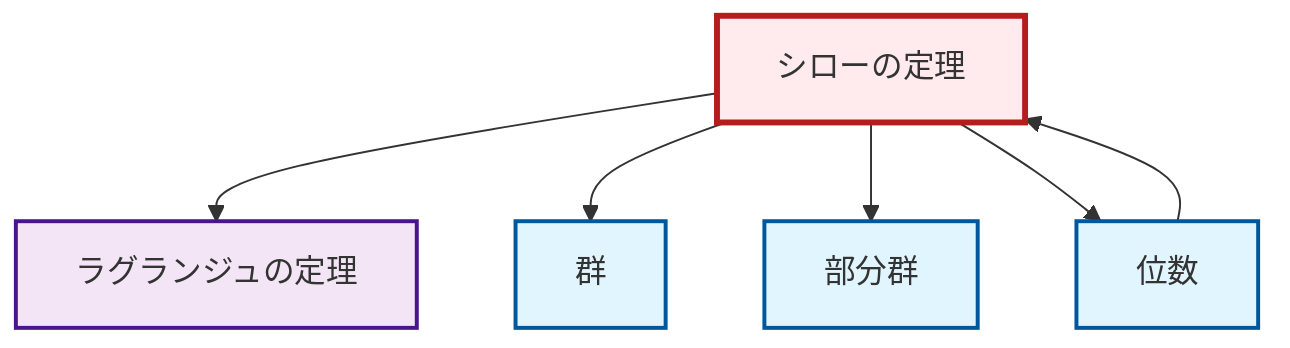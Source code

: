 graph TD
    classDef definition fill:#e1f5fe,stroke:#01579b,stroke-width:2px
    classDef theorem fill:#f3e5f5,stroke:#4a148c,stroke-width:2px
    classDef axiom fill:#fff3e0,stroke:#e65100,stroke-width:2px
    classDef example fill:#e8f5e9,stroke:#1b5e20,stroke-width:2px
    classDef current fill:#ffebee,stroke:#b71c1c,stroke-width:3px
    thm-sylow["シローの定理"]:::theorem
    thm-lagrange["ラグランジュの定理"]:::theorem
    def-order["位数"]:::definition
    def-subgroup["部分群"]:::definition
    def-group["群"]:::definition
    thm-sylow --> thm-lagrange
    thm-sylow --> def-group
    thm-sylow --> def-subgroup
    thm-sylow --> def-order
    def-order --> thm-sylow
    class thm-sylow current